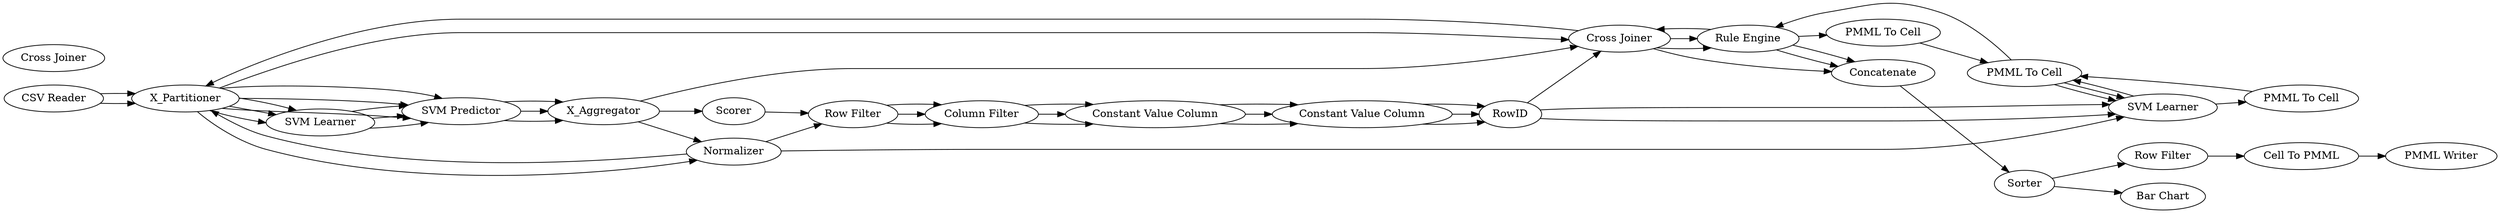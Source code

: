 digraph {
	1 [label="CSV Reader"]
	2 [label="Category To Number"]
	2 [label=X_Partitioner]
	7 [label=X_Aggregator]
	31 [label="Decision Tree Learner"]
	32 [label="Decision Tree Predictor"]
	9 [label="Row Filter"]
	290 [label="Constant Value Column"]
	292 [label="Constant Value Column"]
	293 [label=RowID]
	294 [label="Column Filter"]
	28 [label="PMML To Cell"]
	33 [label="Decision Tree Learner"]
	34 [label="Rule Engine"]
	38 [label="Cross Joiner"]
	39 [label=Scorer]
	2 [label=X_Partitioner]
	7 [label=X_Aggregator]
	31 [label="RProp MLP Learner"]
	32 [label="MultiLayerPerceptron Predictor"]
	22 [label="PMML To Cell"]
	34 [label="Rule Engine"]
	35 [label="RProp MLP Learner"]
	9 [label="Row Filter"]
	290 [label="Constant Value Column"]
	292 [label="Constant Value Column"]
	293 [label=RowID]
	294 [label="Column Filter"]
	38 [label="Cross Joiner"]
	39 [label=Normalizer]
	40 [label=Scorer]
	2 [label=X_Partitioner]
	7 [label=X_Aggregator]
	31 [label="SVM Learner"]
	32 [label="SVM Predictor"]
	9 [label="Row Filter"]
	290 [label="Constant Value Column"]
	292 [label="Constant Value Column"]
	293 [label=RowID]
	294 [label="Column Filter"]
	33 [label="SVM Learner"]
	34 [label="PMML To Cell"]
	35 [label="Rule Engine"]
	39 [label="Cross Joiner"]
	40 [label=Normalizer]
	41 [label=Scorer]
	52 [label=Sorter]
	53 [label="Row Filter"]
	54 [label="Cell To PMML"]
	60 [label=Concatenate]
	61 [label="PMML Writer"]
	62 [label="Bar Chart"]
	9 -> 294
	290 -> 292
	292 -> 293
	294 -> 290
	28 -> 34
	33 -> 28
	2 -> 32
	2 -> 31
	7 -> 39
	31 -> 32
	32 -> 7
	34 -> 33
	293 -> 33
	39 -> 35
	22 -> 34
	35 -> 22
	9 -> 294
	290 -> 292
	292 -> 293
	294 -> 290
	2 -> 32
	2 -> 31
	7 -> 40
	31 -> 32
	32 -> 7
	34 -> 33
	293 -> 33
	39 -> 35
	39 -> 2
	40 -> 9
	9 -> 294
	290 -> 292
	292 -> 293
	294 -> 290
	33 -> 34
	34 -> 35
	2 -> 32
	2 -> 31
	7 -> 41
	31 -> 32
	32 -> 7
	293 -> 39
	35 -> 39
	40 -> 2
	40 -> 33
	41 -> 9
	1 -> 2
	1 -> 2
	2 -> 39
	2 -> 40
	35 -> 60
	35 -> 60
	39 -> 60
	52 -> 53
	52 -> 62
	53 -> 54
	54 -> 61
	60 -> 52
	rankdir=LR
}
